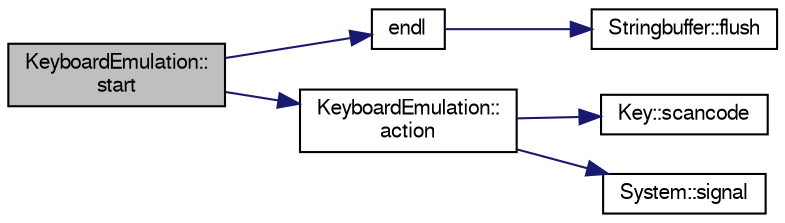 digraph "KeyboardEmulation::start"
{
  bgcolor="transparent";
  edge [fontname="FreeSans",fontsize="10",labelfontname="FreeSans",labelfontsize="10"];
  node [fontname="FreeSans",fontsize="10",shape=record];
  rankdir="LR";
  Node1 [label="KeyboardEmulation::\lstart",height=0.2,width=0.4,color="black", fillcolor="grey75", style="filled" fontcolor="black"];
  Node1 -> Node2 [color="midnightblue",fontsize="10",style="solid",fontname="FreeSans"];
  Node2 [label="endl",height=0.2,width=0.4,color="black",URL="$o__stream_8h.html#a28de23f7cab39bdb0f6a5dc3801b6c6d",tooltip="print buffer after adding a newline "];
  Node2 -> Node3 [color="midnightblue",fontsize="10",style="solid",fontname="FreeSans"];
  Node3 [label="Stringbuffer::flush",height=0.2,width=0.4,color="black",URL="$classStringbuffer.html#abfb79178e3d7520f99aec80f996abaac",tooltip="flush the content of the buffer to the screen "];
  Node1 -> Node4 [color="midnightblue",fontsize="10",style="solid",fontname="FreeSans"];
  Node4 [label="KeyboardEmulation::\laction",height=0.2,width=0.4,color="black",URL="$classKeyboardEmulation.html#a9d4d0eda2675b0388a5747089762d052"];
  Node4 -> Node5 [color="midnightblue",fontsize="10",style="solid",fontname="FreeSans"];
  Node5 [label="Key::scancode",height=0.2,width=0.4,color="black",URL="$classKey.html#ae67075af1a5c0a7f585e8e61fc8515f8",tooltip="Set scancode value. "];
  Node4 -> Node6 [color="midnightblue",fontsize="10",style="solid",fontname="FreeSans"];
  Node6 [label="System::signal",height=0.2,width=0.4,color="black",URL="$classSystem.html#af4120f231063b4fc96a6bca0d5593a93"];
}
